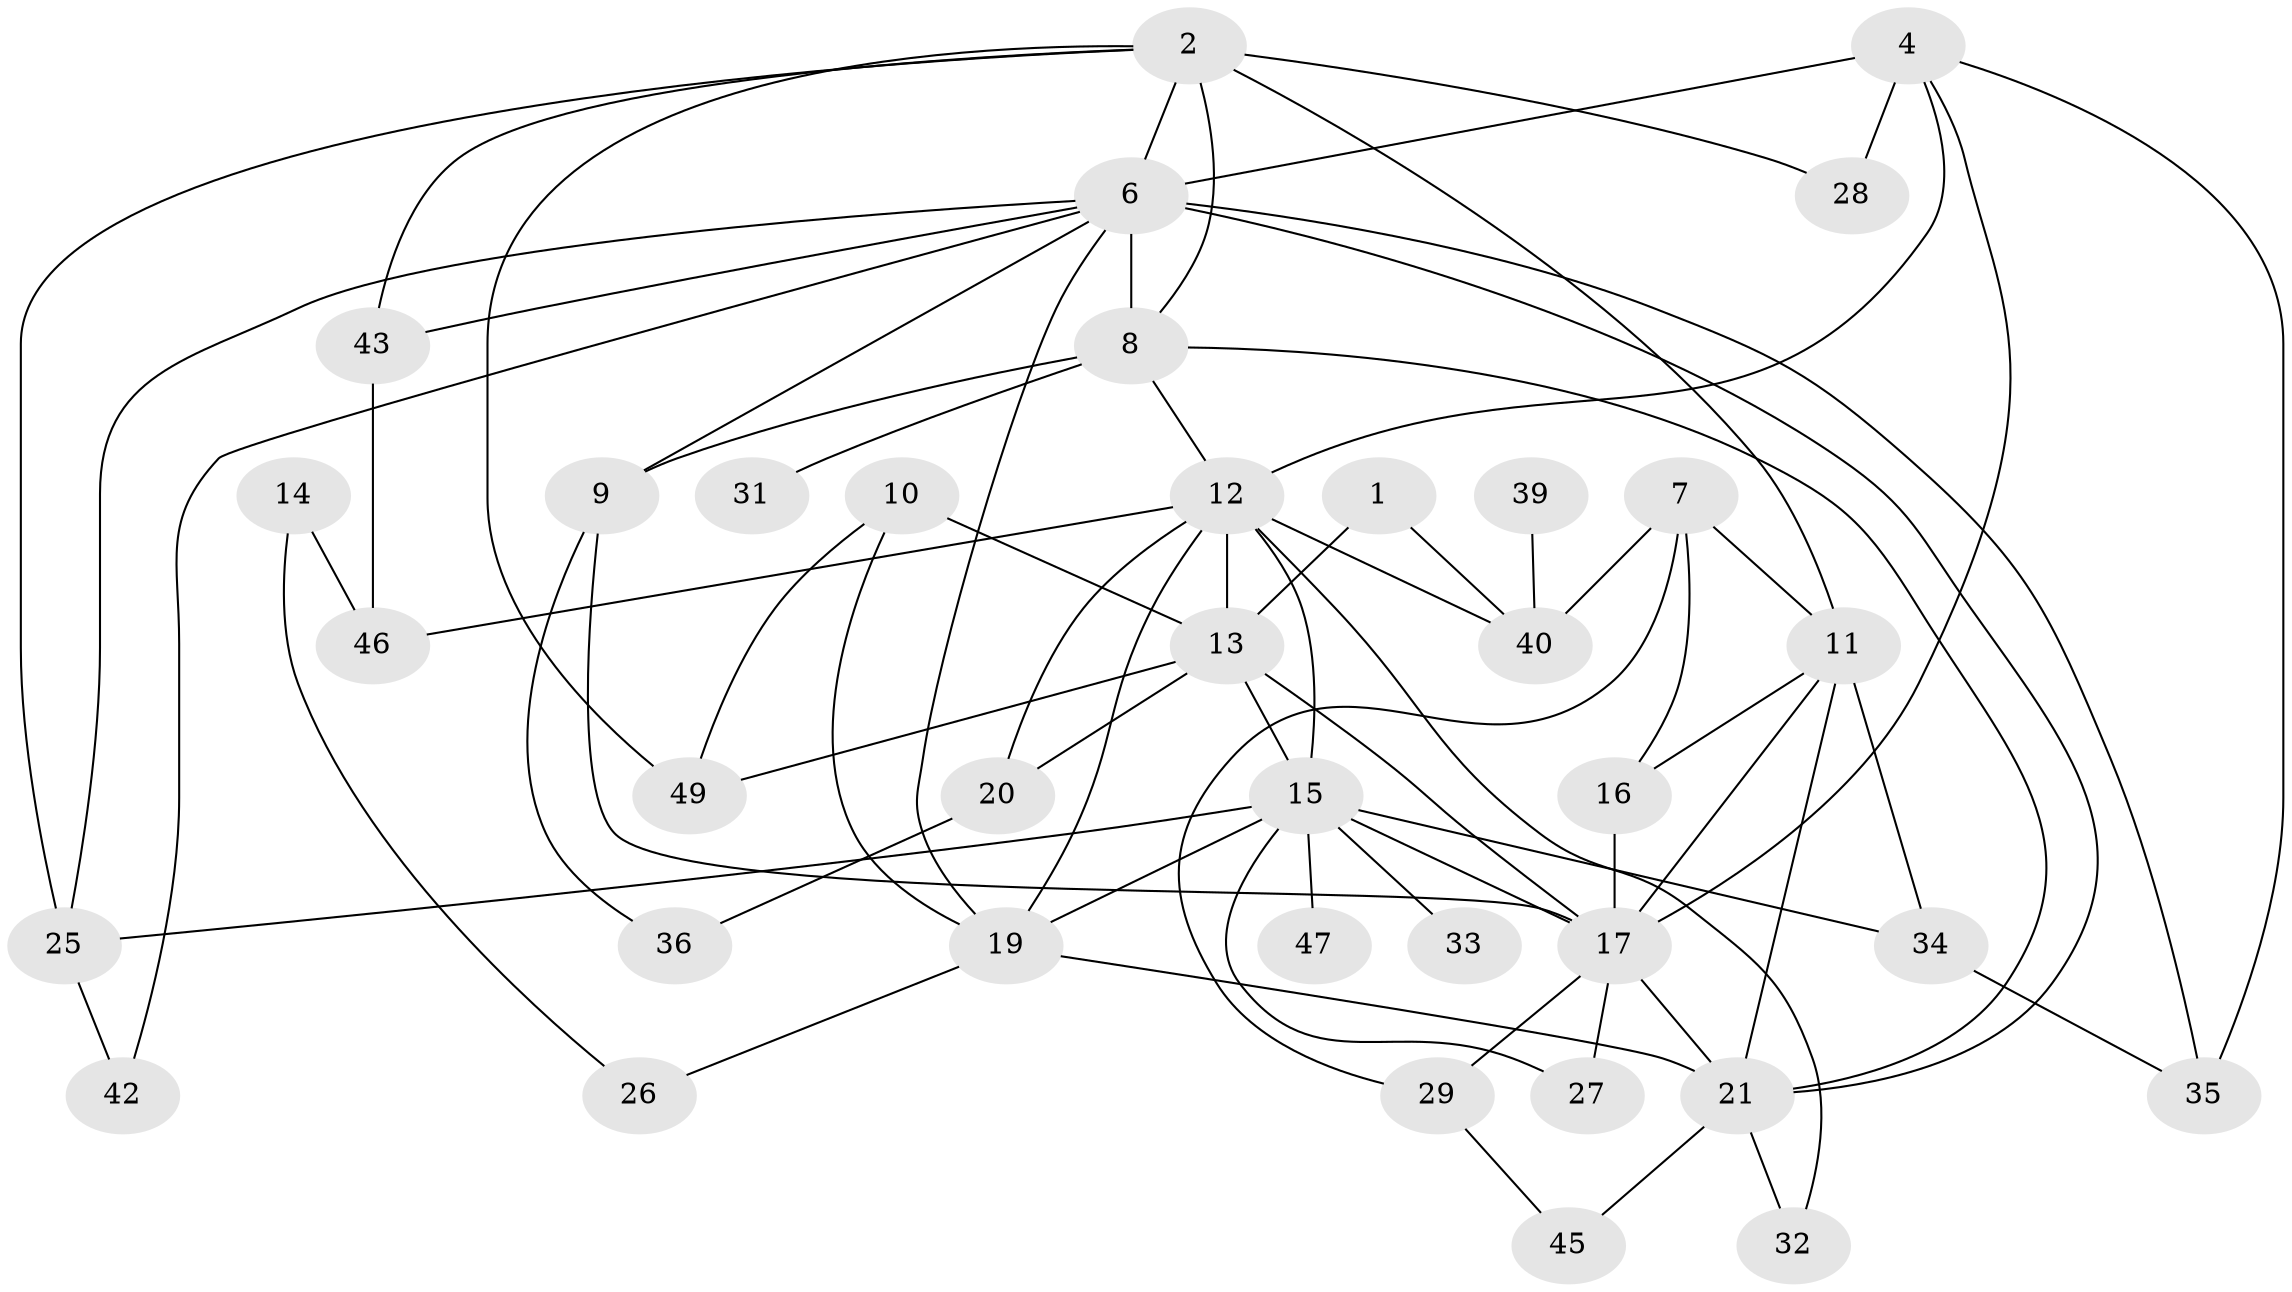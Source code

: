 // original degree distribution, {2: 0.27692307692307694, 3: 0.17692307692307693, 0: 0.1076923076923077, 4: 0.15384615384615385, 1: 0.17692307692307693, 8: 0.007692307692307693, 6: 0.023076923076923078, 5: 0.06923076923076923, 7: 0.007692307692307693}
// Generated by graph-tools (version 1.1) at 2025/48/03/04/25 22:48:23]
// undirected, 37 vertices, 73 edges
graph export_dot {
  node [color=gray90,style=filled];
  1;
  2;
  4;
  6;
  7;
  8;
  9;
  10;
  11;
  12;
  13;
  14;
  15;
  16;
  17;
  19;
  20;
  21;
  25;
  26;
  27;
  28;
  29;
  31;
  32;
  33;
  34;
  35;
  36;
  39;
  40;
  42;
  43;
  45;
  46;
  47;
  49;
  1 -- 13 [weight=1.0];
  1 -- 40 [weight=1.0];
  2 -- 6 [weight=1.0];
  2 -- 8 [weight=1.0];
  2 -- 11 [weight=1.0];
  2 -- 25 [weight=1.0];
  2 -- 28 [weight=2.0];
  2 -- 43 [weight=1.0];
  2 -- 49 [weight=1.0];
  4 -- 6 [weight=2.0];
  4 -- 12 [weight=1.0];
  4 -- 17 [weight=1.0];
  4 -- 28 [weight=1.0];
  4 -- 35 [weight=1.0];
  6 -- 8 [weight=2.0];
  6 -- 9 [weight=1.0];
  6 -- 19 [weight=1.0];
  6 -- 21 [weight=2.0];
  6 -- 25 [weight=1.0];
  6 -- 35 [weight=1.0];
  6 -- 42 [weight=1.0];
  6 -- 43 [weight=1.0];
  7 -- 11 [weight=1.0];
  7 -- 16 [weight=1.0];
  7 -- 29 [weight=1.0];
  7 -- 40 [weight=2.0];
  8 -- 9 [weight=2.0];
  8 -- 12 [weight=1.0];
  8 -- 21 [weight=1.0];
  8 -- 31 [weight=1.0];
  9 -- 17 [weight=1.0];
  9 -- 36 [weight=1.0];
  10 -- 13 [weight=1.0];
  10 -- 19 [weight=1.0];
  10 -- 49 [weight=1.0];
  11 -- 16 [weight=1.0];
  11 -- 17 [weight=1.0];
  11 -- 21 [weight=1.0];
  11 -- 34 [weight=1.0];
  12 -- 13 [weight=3.0];
  12 -- 15 [weight=1.0];
  12 -- 19 [weight=2.0];
  12 -- 20 [weight=1.0];
  12 -- 32 [weight=1.0];
  12 -- 40 [weight=1.0];
  12 -- 46 [weight=1.0];
  13 -- 15 [weight=1.0];
  13 -- 17 [weight=1.0];
  13 -- 20 [weight=1.0];
  13 -- 49 [weight=1.0];
  14 -- 26 [weight=1.0];
  14 -- 46 [weight=1.0];
  15 -- 17 [weight=1.0];
  15 -- 19 [weight=1.0];
  15 -- 25 [weight=1.0];
  15 -- 27 [weight=1.0];
  15 -- 33 [weight=1.0];
  15 -- 34 [weight=1.0];
  15 -- 47 [weight=1.0];
  16 -- 17 [weight=2.0];
  17 -- 21 [weight=1.0];
  17 -- 27 [weight=4.0];
  17 -- 29 [weight=1.0];
  19 -- 21 [weight=1.0];
  19 -- 26 [weight=1.0];
  20 -- 36 [weight=1.0];
  21 -- 32 [weight=1.0];
  21 -- 45 [weight=1.0];
  25 -- 42 [weight=1.0];
  29 -- 45 [weight=1.0];
  34 -- 35 [weight=1.0];
  39 -- 40 [weight=1.0];
  43 -- 46 [weight=1.0];
}
